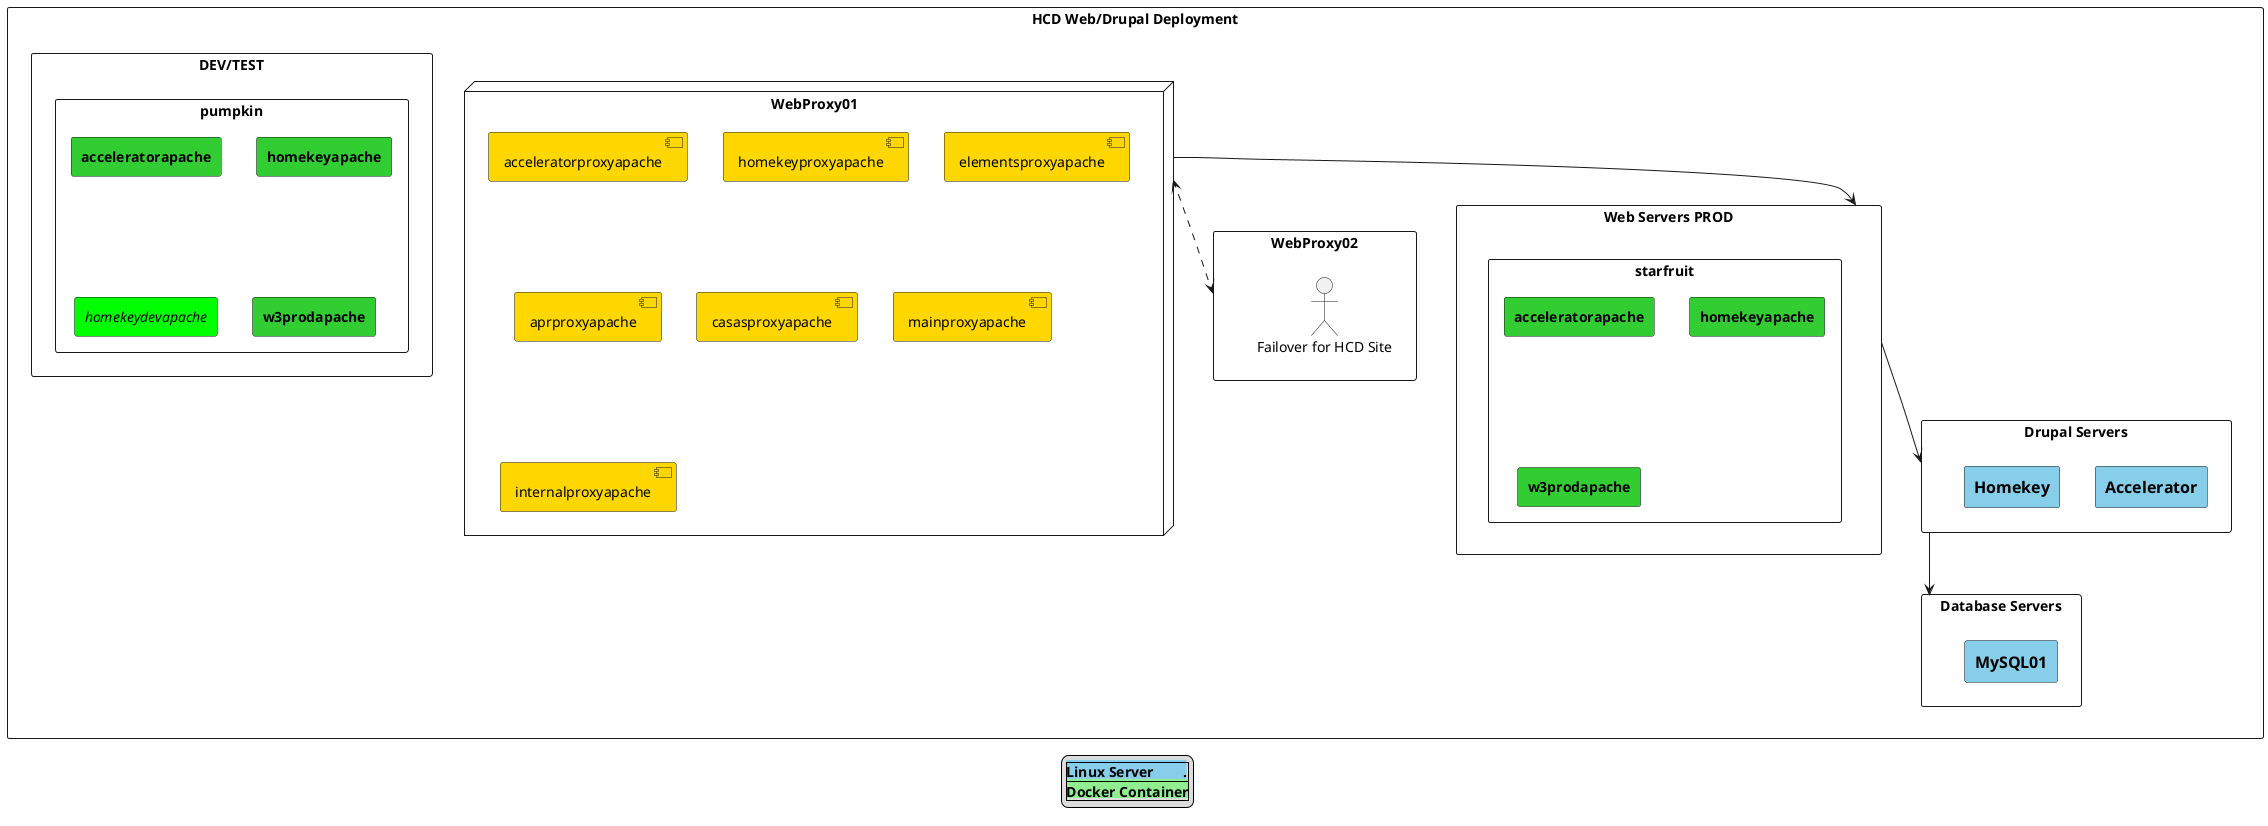 @startuml "Drupal deployment on pumpkin"
'!theme sketchy-outline
hide stereotype

'skinparam linetype ortho

<style>
  ' Styles to apply to components to indicate something of note:
  ' in-scope (<<i>>)
  .i {
    BackgroundColor SkyBlue
    FontStyle bold
    FontSize 16
  }
  .dockany {
    BackgroundColor LimeGreen
    FontStyle bold
    'FontColor DarkGray
    FontSize 14
  }
 .dockproxy {
    BackgroundColor Gold
    'FontStyle italic
    'FontColor DarkGray
    FontSize 14
  }
  .dockprod {
    BackgroundColor DarkGreen
    FontStyle bold
    'FontColor DarkGray
    FontSize 14
  }

  .dockdev {
    BackgroundColor Lime
    FontStyle italic
    'FontColor DarkGray
    FontSize 14
  }

   .docktest {
    BackgroundColor YellowGreen
    FontStyle italic
    'FontColor DarkGray
    FontSize 14
  }


}
</style>
' Legend colours need to be updated manually :-(
legend
|<back:SkyBlue><b>Linux Server        .</b></back>|
|<back:LightGreen><b>Docker Container</b></back>|
endlegend

rectangle "HCD Web/Drupal Deployment" {
   'rectangle "PROD" as prod {
        'rectangle "WebProxy01" as webProxy {
       node "WebProxy01" as webProxy {
            component "acceleratorproxyapache" as acpa <<dockproxy>>
            component "homekeyproxyapache" as hkpa <<dockproxy>>
            component "elementsproxyapache" as elpa <<dockproxy>>
            component "aprproxyapache" as appa <<dockproxy>>
            component "casasproxyapache" as capa <<dockproxy>>
            component "mainproxyapache" as mapa <<dockproxy>>
            component "internalproxyapache" as inpa <<dockproxy>>
        }
        rectangle "WebProxy02" as webProxyFailOver {
        "Failover for HCD Site"
        }

        rectangle "Web Servers PROD"  as webServers  {
            rectangle "starfruit" as web025 {
                rectangle "acceleratorapache" as aca <<dockany>>
                rectangle "homekeyapache" as hka <<dockany>>
                rectangle "w3prodapache" as w3a <<dockany>>
            }
        }
    '}

    rectangle "DEV/TEST" as webDevServers  {
            rectangle "pumpkin" as web124 {
                rectangle "acceleratorapache" <<dockany>>
                rectangle "homekeyapache" <<dockany>>
                rectangle "homekeydevapache" <<dockdev>>
                rectangle "w3prodapache" <<dockany>>
            }
        }

    rectangle "Drupal Servers" as drupalServers {
        rectangle "Accelerator" <<i>>
        rectangle "Homekey" <<i>>
    }

   rectangle "Database Servers" as dbServers {
        rectangle MySQL01 <<i>>
    }

 
    
}


webProxy -down-> webServers
webProxy <..> webProxyFailOver
webServers -down-> drupalServers
drupalServers -down-> dbServers


@enduml